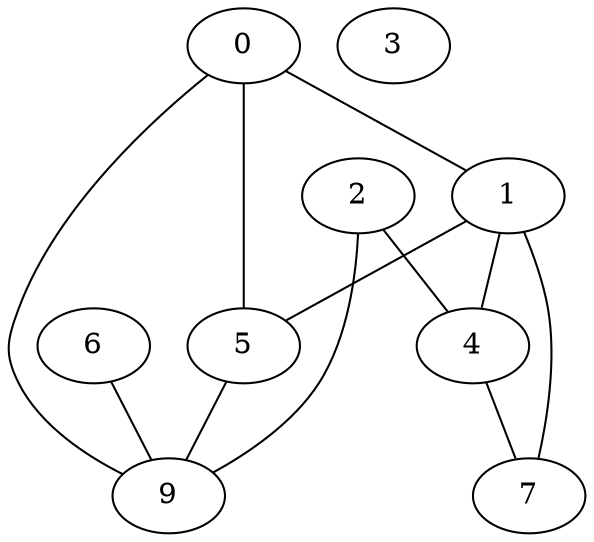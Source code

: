 graph one
{
0 -- 1 ;
0 -- 5 ;
0 -- 9 ;
1 -- 4 ;
1 -- 5 ;
1 -- 7 ;
2 -- 4 ;
2 -- 9 ;
4 -- 7 ;
5 -- 9 ;
6 -- 9 ;
3;
}
